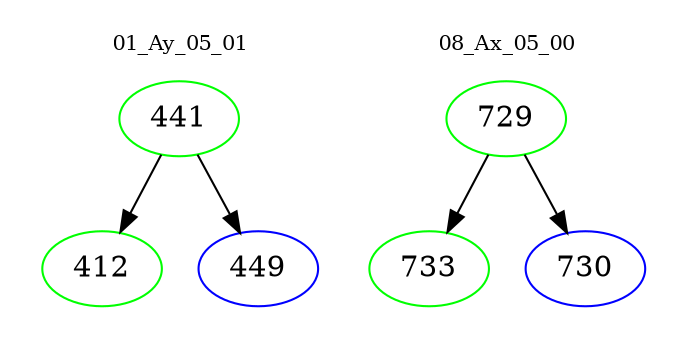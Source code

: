 digraph{
subgraph cluster_0 {
color = white
label = "01_Ay_05_01";
fontsize=10;
T0_441 [label="441", color="green"]
T0_441 -> T0_412 [color="black"]
T0_412 [label="412", color="green"]
T0_441 -> T0_449 [color="black"]
T0_449 [label="449", color="blue"]
}
subgraph cluster_1 {
color = white
label = "08_Ax_05_00";
fontsize=10;
T1_729 [label="729", color="green"]
T1_729 -> T1_733 [color="black"]
T1_733 [label="733", color="green"]
T1_729 -> T1_730 [color="black"]
T1_730 [label="730", color="blue"]
}
}
